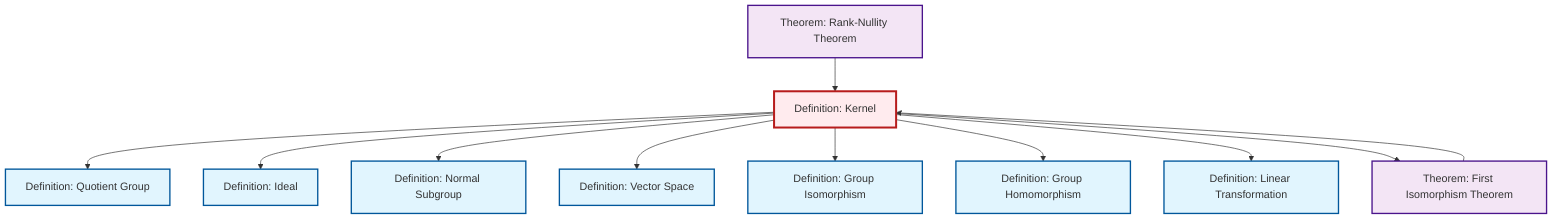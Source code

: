 graph TD
    classDef definition fill:#e1f5fe,stroke:#01579b,stroke-width:2px
    classDef theorem fill:#f3e5f5,stroke:#4a148c,stroke-width:2px
    classDef axiom fill:#fff3e0,stroke:#e65100,stroke-width:2px
    classDef example fill:#e8f5e9,stroke:#1b5e20,stroke-width:2px
    classDef current fill:#ffebee,stroke:#b71c1c,stroke-width:3px
    def-vector-space["Definition: Vector Space"]:::definition
    thm-rank-nullity["Theorem: Rank-Nullity Theorem"]:::theorem
    def-quotient-group["Definition: Quotient Group"]:::definition
    def-ideal["Definition: Ideal"]:::definition
    def-linear-transformation["Definition: Linear Transformation"]:::definition
    def-isomorphism["Definition: Group Isomorphism"]:::definition
    def-kernel["Definition: Kernel"]:::definition
    thm-first-isomorphism["Theorem: First Isomorphism Theorem"]:::theorem
    def-homomorphism["Definition: Group Homomorphism"]:::definition
    def-normal-subgroup["Definition: Normal Subgroup"]:::definition
    def-kernel --> def-quotient-group
    thm-rank-nullity --> def-kernel
    thm-first-isomorphism --> def-kernel
    def-kernel --> def-ideal
    def-kernel --> def-normal-subgroup
    def-kernel --> def-vector-space
    def-kernel --> def-isomorphism
    def-kernel --> def-homomorphism
    def-kernel --> def-linear-transformation
    def-kernel --> thm-first-isomorphism
    class def-kernel current